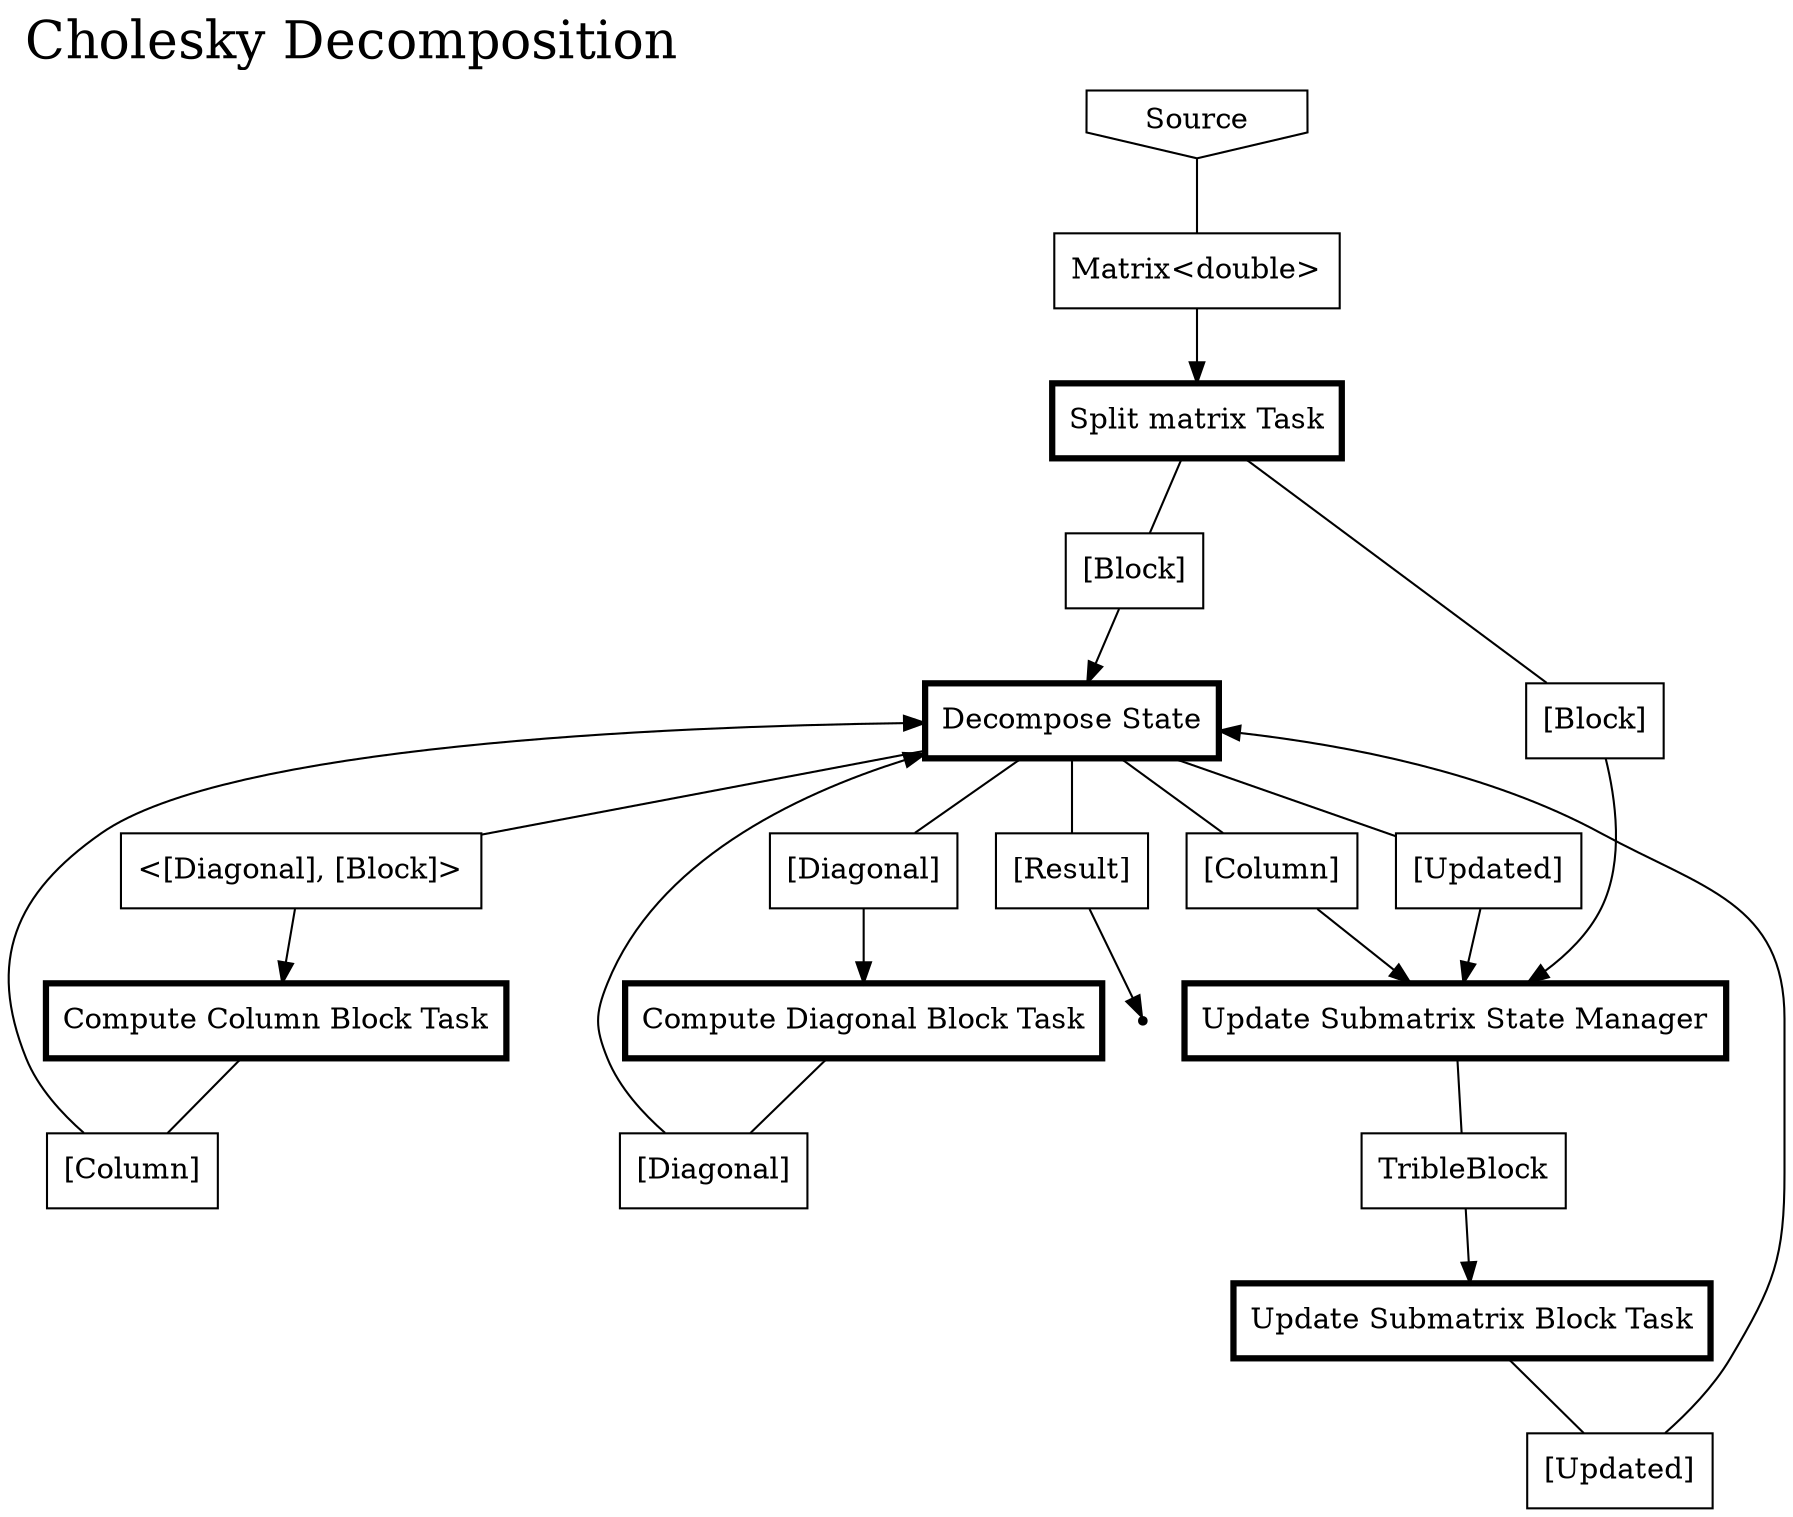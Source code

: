digraph x0x559f002b2ad0 {
label="Cholesky Decomposition"; fontsize=25; penwidth=5; labelloc=top; labeljust=left;
x0x559f002b2c00 [label="Source", shape=invhouse];
x0x559f002b2dc0 [label="Sink", shape=point];
x0x559f002b3050 [label="Split matrix Task",shape=rect, penwidth=3];
x0x559f002b4ac0 [label="Decompose State",shape=rect, penwidth=3];
x0x559f002b6e30 [label="Compute Diagonal Block Task",shape=rect, penwidth=3];
x0x559f002b7bc0 [label="Compute Column Block Task",shape=rect,penwidth=3];
x0x559f002b8ab0 [label="Update Submatrix Block Task",shape=rect, penwidth=3];
x0x559f002b9bb0 [label="Update Submatrix State Manager",shape=rect, penwidth=3];
"edgex0x559f002b2dc0[Result]"[label="[Result]", shape=rect];
"edgex0x559f002b3050Matrix<double>"[label="Matrix<double>", shape=rect];
"edgex0x559f002b4ac0[Block]"[label="[Block]", shape=rect];
"edgex0x559f002b4ac0[Diagonal]"[label="[Diagonal]", shape=rect];
"edgex0x559f002b4ac0[Column]"[label="[Column]", shape=rect];
"edgex0x559f002b4ac0[Updated]"[label="[Updated]", shape=rect];
"edgex0x559f002b6e30[Diagonal]"[label="[Diagonal]", shape=rect];
"edgex0x559f002b7bc0<[Diagonal], [Block]>"[label="<[Diagonal], [Block]>", shape=rect];
"edgex0x559f002b8ab0TribleBlock"[label="TribleBlock", shape=rect];
"edgex0x559f002b9bb0[Block]"[label="[Block]", shape=rect];
"edgex0x559f002b9bb0[Column]"[label="[Column]", shape=rect];
"edgex0x559f002b9bb0[Updated]"[label="[Updated]", shape=rect];
"x0x559f002b4ac0" -> "edgex0x559f002b2dc0[Result]"[penwidth=1, dir=none];
"edgex0x559f002b2dc0[Result]" -> "x0x559f002b2dc0"[penwidth=1];
"x0x559f002b2c00" -> "edgex0x559f002b3050Matrix<double>"[penwidth=1, dir=none];
"edgex0x559f002b3050Matrix<double>" -> "x0x559f002b3050"[penwidth=1];
"x0x559f002b3050" -> "edgex0x559f002b4ac0[Block]"[penwidth=1, dir=none];
"edgex0x559f002b4ac0[Block]" -> "x0x559f002b4ac0"[penwidth=1];
"x0x559f002b6e30" -> "edgex0x559f002b4ac0[Diagonal]"[penwidth=1, dir=none];
"edgex0x559f002b4ac0[Diagonal]" -> "x0x559f002b4ac0"[penwidth=1];
"x0x559f002b7bc0" -> "edgex0x559f002b4ac0[Column]"[penwidth=1, dir=none];
"edgex0x559f002b4ac0[Column]" -> "x0x559f002b4ac0"[penwidth=1];
"x0x559f002b8ab0" -> "edgex0x559f002b4ac0[Updated]"[penwidth=1, dir=none];
"edgex0x559f002b4ac0[Updated]" -> "x0x559f002b4ac0"[penwidth=1];
"x0x559f002b4ac0" -> "edgex0x559f002b6e30[Diagonal]"[penwidth=1, dir=none];
"edgex0x559f002b6e30[Diagonal]" -> "x0x559f002b6e30"[penwidth=1];
"x0x559f002b4ac0" -> "edgex0x559f002b7bc0<[Diagonal], [Block]>"[penwidth=1, dir=none];
"edgex0x559f002b7bc0<[Diagonal], [Block]>" -> "x0x559f002b7bc0"[penwidth=1];
"x0x559f002b9bb0" -> "edgex0x559f002b8ab0TribleBlock"[penwidth=1, dir=none];
"edgex0x559f002b8ab0TribleBlock" -> "x0x559f002b8ab0"[penwidth=1];
"x0x559f002b3050" -> "edgex0x559f002b9bb0[Block]"[penwidth=1, dir=none];
"edgex0x559f002b9bb0[Block]" -> "x0x559f002b9bb0"[penwidth=1];
"x0x559f002b4ac0" -> "edgex0x559f002b9bb0[Column]"[penwidth=1, dir=none];
"edgex0x559f002b9bb0[Column]" -> "x0x559f002b9bb0"[penwidth=1];
"x0x559f002b4ac0" -> "edgex0x559f002b9bb0[Updated]"[penwidth=1, dir=none];
"edgex0x559f002b9bb0[Updated]" -> "x0x559f002b9bb0"[penwidth=1];
}
